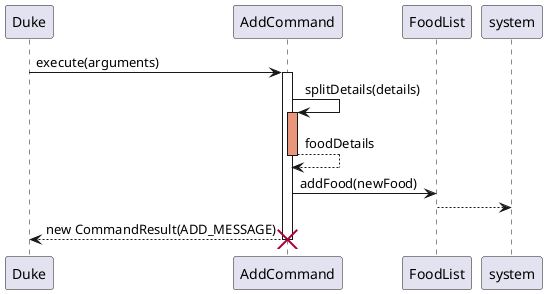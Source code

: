 @startuml
'https://plantuml.com/sequence-diagram


participant Duke
participant AddCommand
participant FoodList as foodList

Duke -> AddCommand: execute(arguments)
activate AddCommand

AddCommand -> AddCommand: splitDetails(details)
activate AddCommand #DarkSalmon
AddCommand --> AddCommand: foodDetails
deactivate

foodList <- AddCommand: addFood(newFood)
system <-- foodList:
Duke <-- AddCommand: new CommandResult(ADD_MESSAGE)
deactivate

destroy AddCommand

@enduml

